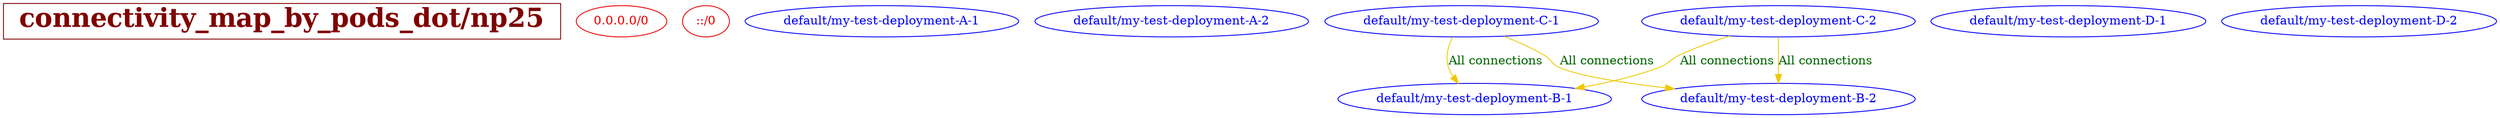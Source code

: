 // The Connectivity Graph of np25
digraph {
	HEADER [shape="box" label=< <B>connectivity_map_by_pods_dot/np25</B> > fontsize=30 color=webmaroon fontcolor=webmaroon];
	"0.0.0.0/0" [label="0.0.0.0/0" color="red2" fontcolor="red2"]
	"::/0" [label="::/0" color="red2" fontcolor="red2"]
	"default/my-test-deployment-A-1" [label="default/my-test-deployment-A-1" color="blue" fontcolor="blue"]
	"default/my-test-deployment-A-2" [label="default/my-test-deployment-A-2" color="blue" fontcolor="blue"]
	"default/my-test-deployment-B-1" [label="default/my-test-deployment-B-1" color="blue" fontcolor="blue"]
	"default/my-test-deployment-B-2" [label="default/my-test-deployment-B-2" color="blue" fontcolor="blue"]
	"default/my-test-deployment-C-1" [label="default/my-test-deployment-C-1" color="blue" fontcolor="blue"]
	"default/my-test-deployment-C-2" [label="default/my-test-deployment-C-2" color="blue" fontcolor="blue"]
	"default/my-test-deployment-D-1" [label="default/my-test-deployment-D-1" color="blue" fontcolor="blue"]
	"default/my-test-deployment-D-2" [label="default/my-test-deployment-D-2" color="blue" fontcolor="blue"]
	"default/my-test-deployment-C-1" -> "default/my-test-deployment-B-1" [label="All connections" color="gold2" fontcolor="darkgreen"]
	"default/my-test-deployment-C-1" -> "default/my-test-deployment-B-2" [label="All connections" color="gold2" fontcolor="darkgreen"]
	"default/my-test-deployment-C-2" -> "default/my-test-deployment-B-1" [label="All connections" color="gold2" fontcolor="darkgreen"]
	"default/my-test-deployment-C-2" -> "default/my-test-deployment-B-2" [label="All connections" color="gold2" fontcolor="darkgreen"]
}


